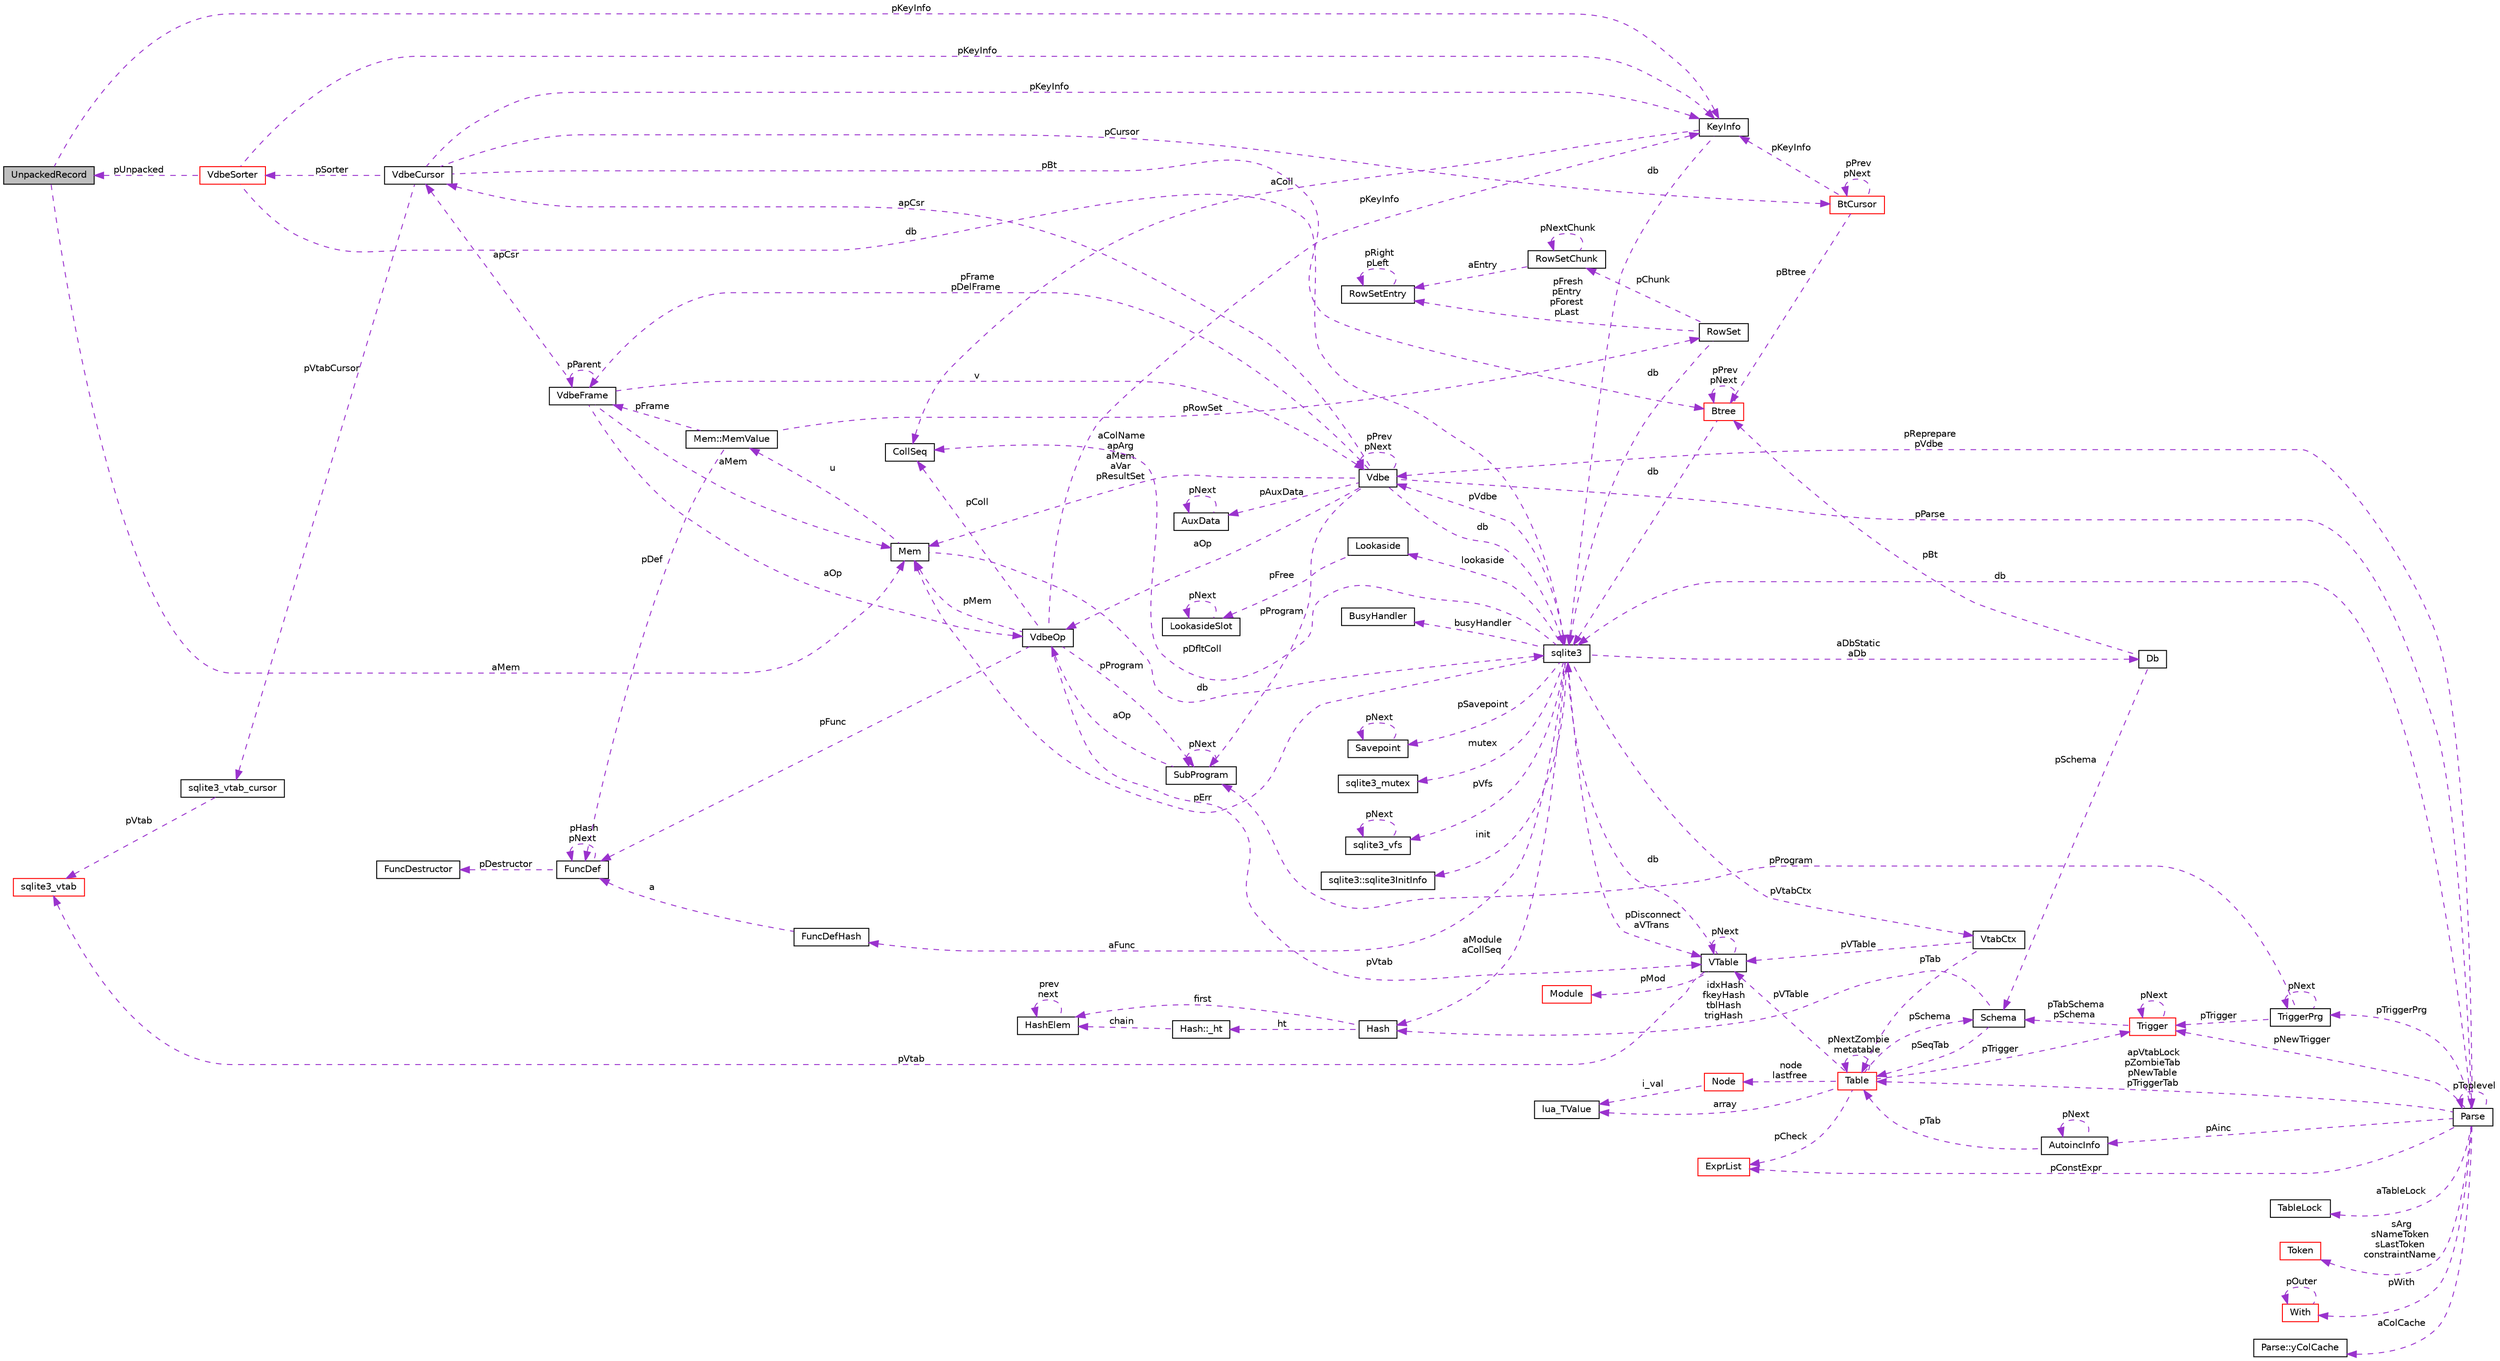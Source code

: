 digraph "UnpackedRecord"
{
  edge [fontname="Helvetica",fontsize="10",labelfontname="Helvetica",labelfontsize="10"];
  node [fontname="Helvetica",fontsize="10",shape=record];
  rankdir="LR";
  Node1 [label="UnpackedRecord",height=0.2,width=0.4,color="black", fillcolor="grey75", style="filled", fontcolor="black"];
  Node2 -> Node1 [dir="back",color="darkorchid3",fontsize="10",style="dashed",label=" aMem" ,fontname="Helvetica"];
  Node2 [label="Mem",height=0.2,width=0.4,color="black", fillcolor="white", style="filled",URL="$struct_mem.html"];
  Node3 -> Node2 [dir="back",color="darkorchid3",fontsize="10",style="dashed",label=" u" ,fontname="Helvetica"];
  Node3 [label="Mem::MemValue",height=0.2,width=0.4,color="black", fillcolor="white", style="filled",URL="$union_mem_1_1_mem_value.html"];
  Node4 -> Node3 [dir="back",color="darkorchid3",fontsize="10",style="dashed",label=" pFrame" ,fontname="Helvetica"];
  Node4 [label="VdbeFrame",height=0.2,width=0.4,color="black", fillcolor="white", style="filled",URL="$struct_vdbe_frame.html"];
  Node2 -> Node4 [dir="back",color="darkorchid3",fontsize="10",style="dashed",label=" aMem" ,fontname="Helvetica"];
  Node5 -> Node4 [dir="back",color="darkorchid3",fontsize="10",style="dashed",label=" v" ,fontname="Helvetica"];
  Node5 [label="Vdbe",height=0.2,width=0.4,color="black", fillcolor="white", style="filled",URL="$struct_vdbe.html"];
  Node5 -> Node5 [dir="back",color="darkorchid3",fontsize="10",style="dashed",label=" pPrev\npNext" ,fontname="Helvetica"];
  Node2 -> Node5 [dir="back",color="darkorchid3",fontsize="10",style="dashed",label=" aColName\napArg\naMem\naVar\npResultSet" ,fontname="Helvetica"];
  Node6 -> Node5 [dir="back",color="darkorchid3",fontsize="10",style="dashed",label=" db" ,fontname="Helvetica"];
  Node6 [label="sqlite3",height=0.2,width=0.4,color="black", fillcolor="white", style="filled",URL="$structsqlite3.html"];
  Node2 -> Node6 [dir="back",color="darkorchid3",fontsize="10",style="dashed",label=" pErr" ,fontname="Helvetica"];
  Node5 -> Node6 [dir="back",color="darkorchid3",fontsize="10",style="dashed",label=" pVdbe" ,fontname="Helvetica"];
  Node7 -> Node6 [dir="back",color="darkorchid3",fontsize="10",style="dashed",label=" pSavepoint" ,fontname="Helvetica"];
  Node7 [label="Savepoint",height=0.2,width=0.4,color="black", fillcolor="white", style="filled",URL="$struct_savepoint.html"];
  Node7 -> Node7 [dir="back",color="darkorchid3",fontsize="10",style="dashed",label=" pNext" ,fontname="Helvetica"];
  Node8 -> Node6 [dir="back",color="darkorchid3",fontsize="10",style="dashed",label=" aFunc" ,fontname="Helvetica"];
  Node8 [label="FuncDefHash",height=0.2,width=0.4,color="black", fillcolor="white", style="filled",URL="$struct_func_def_hash.html"];
  Node9 -> Node8 [dir="back",color="darkorchid3",fontsize="10",style="dashed",label=" a" ,fontname="Helvetica"];
  Node9 [label="FuncDef",height=0.2,width=0.4,color="black", fillcolor="white", style="filled",URL="$struct_func_def.html"];
  Node10 -> Node9 [dir="back",color="darkorchid3",fontsize="10",style="dashed",label=" pDestructor" ,fontname="Helvetica"];
  Node10 [label="FuncDestructor",height=0.2,width=0.4,color="black", fillcolor="white", style="filled",URL="$struct_func_destructor.html"];
  Node9 -> Node9 [dir="back",color="darkorchid3",fontsize="10",style="dashed",label=" pHash\npNext" ,fontname="Helvetica"];
  Node11 -> Node6 [dir="back",color="darkorchid3",fontsize="10",style="dashed",label=" lookaside" ,fontname="Helvetica"];
  Node11 [label="Lookaside",height=0.2,width=0.4,color="black", fillcolor="white", style="filled",URL="$struct_lookaside.html"];
  Node12 -> Node11 [dir="back",color="darkorchid3",fontsize="10",style="dashed",label=" pFree" ,fontname="Helvetica"];
  Node12 [label="LookasideSlot",height=0.2,width=0.4,color="black", fillcolor="white", style="filled",URL="$struct_lookaside_slot.html"];
  Node12 -> Node12 [dir="back",color="darkorchid3",fontsize="10",style="dashed",label=" pNext" ,fontname="Helvetica"];
  Node13 -> Node6 [dir="back",color="darkorchid3",fontsize="10",style="dashed",label=" mutex" ,fontname="Helvetica"];
  Node13 [label="sqlite3_mutex",height=0.2,width=0.4,color="black", fillcolor="white", style="filled",URL="$structsqlite3__mutex.html"];
  Node14 -> Node6 [dir="back",color="darkorchid3",fontsize="10",style="dashed",label=" pVfs" ,fontname="Helvetica"];
  Node14 [label="sqlite3_vfs",height=0.2,width=0.4,color="black", fillcolor="white", style="filled",URL="$structsqlite3__vfs.html"];
  Node14 -> Node14 [dir="back",color="darkorchid3",fontsize="10",style="dashed",label=" pNext" ,fontname="Helvetica"];
  Node15 -> Node6 [dir="back",color="darkorchid3",fontsize="10",style="dashed",label=" init" ,fontname="Helvetica"];
  Node15 [label="sqlite3::sqlite3InitInfo",height=0.2,width=0.4,color="black", fillcolor="white", style="filled",URL="$structsqlite3_1_1sqlite3_init_info.html"];
  Node16 -> Node6 [dir="back",color="darkorchid3",fontsize="10",style="dashed",label=" busyHandler" ,fontname="Helvetica"];
  Node16 [label="BusyHandler",height=0.2,width=0.4,color="black", fillcolor="white", style="filled",URL="$struct_busy_handler.html"];
  Node17 -> Node6 [dir="back",color="darkorchid3",fontsize="10",style="dashed",label=" pVtabCtx" ,fontname="Helvetica"];
  Node17 [label="VtabCtx",height=0.2,width=0.4,color="black", fillcolor="white", style="filled",URL="$struct_vtab_ctx.html"];
  Node18 -> Node17 [dir="back",color="darkorchid3",fontsize="10",style="dashed",label=" pVTable" ,fontname="Helvetica"];
  Node18 [label="VTable",height=0.2,width=0.4,color="black", fillcolor="white", style="filled",URL="$struct_v_table.html"];
  Node6 -> Node18 [dir="back",color="darkorchid3",fontsize="10",style="dashed",label=" db" ,fontname="Helvetica"];
  Node18 -> Node18 [dir="back",color="darkorchid3",fontsize="10",style="dashed",label=" pNext" ,fontname="Helvetica"];
  Node19 -> Node18 [dir="back",color="darkorchid3",fontsize="10",style="dashed",label=" pMod" ,fontname="Helvetica"];
  Node19 [label="Module",height=0.2,width=0.4,color="red", fillcolor="white", style="filled",URL="$struct_module.html"];
  Node20 -> Node18 [dir="back",color="darkorchid3",fontsize="10",style="dashed",label=" pVtab" ,fontname="Helvetica"];
  Node20 [label="sqlite3_vtab",height=0.2,width=0.4,color="red", fillcolor="white", style="filled",URL="$structsqlite3__vtab.html"];
  Node21 -> Node17 [dir="back",color="darkorchid3",fontsize="10",style="dashed",label=" pTab" ,fontname="Helvetica"];
  Node21 [label="Table",height=0.2,width=0.4,color="red", fillcolor="white", style="filled",URL="$struct_table.html"];
  Node22 -> Node21 [dir="back",color="darkorchid3",fontsize="10",style="dashed",label=" node\nlastfree" ,fontname="Helvetica"];
  Node22 [label="Node",height=0.2,width=0.4,color="red", fillcolor="white", style="filled",URL="$struct_node.html"];
  Node23 -> Node22 [dir="back",color="darkorchid3",fontsize="10",style="dashed",label=" i_val" ,fontname="Helvetica"];
  Node23 [label="lua_TValue",height=0.2,width=0.4,color="black", fillcolor="white", style="filled",URL="$structlua___t_value.html"];
  Node24 -> Node21 [dir="back",color="darkorchid3",fontsize="10",style="dashed",label=" pSchema" ,fontname="Helvetica"];
  Node24 [label="Schema",height=0.2,width=0.4,color="black", fillcolor="white", style="filled",URL="$struct_schema.html"];
  Node21 -> Node24 [dir="back",color="darkorchid3",fontsize="10",style="dashed",label=" pSeqTab" ,fontname="Helvetica"];
  Node25 -> Node24 [dir="back",color="darkorchid3",fontsize="10",style="dashed",label=" idxHash\nfkeyHash\ntblHash\ntrigHash" ,fontname="Helvetica"];
  Node25 [label="Hash",height=0.2,width=0.4,color="black", fillcolor="white", style="filled",URL="$struct_hash.html"];
  Node26 -> Node25 [dir="back",color="darkorchid3",fontsize="10",style="dashed",label=" ht" ,fontname="Helvetica"];
  Node26 [label="Hash::_ht",height=0.2,width=0.4,color="black", fillcolor="white", style="filled",URL="$struct_hash_1_1__ht.html"];
  Node27 -> Node26 [dir="back",color="darkorchid3",fontsize="10",style="dashed",label=" chain" ,fontname="Helvetica"];
  Node27 [label="HashElem",height=0.2,width=0.4,color="black", fillcolor="white", style="filled",URL="$struct_hash_elem.html"];
  Node27 -> Node27 [dir="back",color="darkorchid3",fontsize="10",style="dashed",label=" prev\nnext" ,fontname="Helvetica"];
  Node27 -> Node25 [dir="back",color="darkorchid3",fontsize="10",style="dashed",label=" first" ,fontname="Helvetica"];
  Node23 -> Node21 [dir="back",color="darkorchid3",fontsize="10",style="dashed",label=" array" ,fontname="Helvetica"];
  Node18 -> Node21 [dir="back",color="darkorchid3",fontsize="10",style="dashed",label=" pVTable" ,fontname="Helvetica"];
  Node21 -> Node21 [dir="back",color="darkorchid3",fontsize="10",style="dashed",label=" pNextZombie\nmetatable" ,fontname="Helvetica"];
  Node28 -> Node21 [dir="back",color="darkorchid3",fontsize="10",style="dashed",label=" pTrigger" ,fontname="Helvetica"];
  Node28 [label="Trigger",height=0.2,width=0.4,color="red", fillcolor="white", style="filled",URL="$struct_trigger.html"];
  Node24 -> Node28 [dir="back",color="darkorchid3",fontsize="10",style="dashed",label=" pTabSchema\npSchema" ,fontname="Helvetica"];
  Node28 -> Node28 [dir="back",color="darkorchid3",fontsize="10",style="dashed",label=" pNext" ,fontname="Helvetica"];
  Node29 -> Node21 [dir="back",color="darkorchid3",fontsize="10",style="dashed",label=" pCheck" ,fontname="Helvetica"];
  Node29 [label="ExprList",height=0.2,width=0.4,color="red", fillcolor="white", style="filled",URL="$struct_expr_list.html"];
  Node30 -> Node6 [dir="back",color="darkorchid3",fontsize="10",style="dashed",label=" pDfltColl" ,fontname="Helvetica"];
  Node30 [label="CollSeq",height=0.2,width=0.4,color="black", fillcolor="white", style="filled",URL="$struct_coll_seq.html"];
  Node18 -> Node6 [dir="back",color="darkorchid3",fontsize="10",style="dashed",label=" pDisconnect\naVTrans" ,fontname="Helvetica"];
  Node31 -> Node6 [dir="back",color="darkorchid3",fontsize="10",style="dashed",label=" aDbStatic\naDb" ,fontname="Helvetica"];
  Node31 [label="Db",height=0.2,width=0.4,color="black", fillcolor="white", style="filled",URL="$struct_db.html"];
  Node24 -> Node31 [dir="back",color="darkorchid3",fontsize="10",style="dashed",label=" pSchema" ,fontname="Helvetica"];
  Node32 -> Node31 [dir="back",color="darkorchid3",fontsize="10",style="dashed",label=" pBt" ,fontname="Helvetica"];
  Node32 [label="Btree",height=0.2,width=0.4,color="red", fillcolor="white", style="filled",URL="$struct_btree.html"];
  Node6 -> Node32 [dir="back",color="darkorchid3",fontsize="10",style="dashed",label=" db" ,fontname="Helvetica"];
  Node32 -> Node32 [dir="back",color="darkorchid3",fontsize="10",style="dashed",label=" pPrev\npNext" ,fontname="Helvetica"];
  Node25 -> Node6 [dir="back",color="darkorchid3",fontsize="10",style="dashed",label=" aModule\naCollSeq" ,fontname="Helvetica"];
  Node4 -> Node5 [dir="back",color="darkorchid3",fontsize="10",style="dashed",label=" pFrame\npDelFrame" ,fontname="Helvetica"];
  Node33 -> Node5 [dir="back",color="darkorchid3",fontsize="10",style="dashed",label=" pAuxData" ,fontname="Helvetica"];
  Node33 [label="AuxData",height=0.2,width=0.4,color="black", fillcolor="white", style="filled",URL="$struct_aux_data.html"];
  Node33 -> Node33 [dir="back",color="darkorchid3",fontsize="10",style="dashed",label=" pNext" ,fontname="Helvetica"];
  Node34 -> Node5 [dir="back",color="darkorchid3",fontsize="10",style="dashed",label=" pProgram" ,fontname="Helvetica"];
  Node34 [label="SubProgram",height=0.2,width=0.4,color="black", fillcolor="white", style="filled",URL="$struct_sub_program.html"];
  Node34 -> Node34 [dir="back",color="darkorchid3",fontsize="10",style="dashed",label=" pNext" ,fontname="Helvetica"];
  Node35 -> Node34 [dir="back",color="darkorchid3",fontsize="10",style="dashed",label=" aOp" ,fontname="Helvetica"];
  Node35 [label="VdbeOp",height=0.2,width=0.4,color="black", fillcolor="white", style="filled",URL="$struct_vdbe_op.html"];
  Node2 -> Node35 [dir="back",color="darkorchid3",fontsize="10",style="dashed",label=" pMem" ,fontname="Helvetica"];
  Node30 -> Node35 [dir="back",color="darkorchid3",fontsize="10",style="dashed",label=" pColl" ,fontname="Helvetica"];
  Node18 -> Node35 [dir="back",color="darkorchid3",fontsize="10",style="dashed",label=" pVtab" ,fontname="Helvetica"];
  Node34 -> Node35 [dir="back",color="darkorchid3",fontsize="10",style="dashed",label=" pProgram" ,fontname="Helvetica"];
  Node36 -> Node35 [dir="back",color="darkorchid3",fontsize="10",style="dashed",label=" pKeyInfo" ,fontname="Helvetica"];
  Node36 [label="KeyInfo",height=0.2,width=0.4,color="black", fillcolor="white", style="filled",URL="$struct_key_info.html"];
  Node6 -> Node36 [dir="back",color="darkorchid3",fontsize="10",style="dashed",label=" db" ,fontname="Helvetica"];
  Node30 -> Node36 [dir="back",color="darkorchid3",fontsize="10",style="dashed",label=" aColl" ,fontname="Helvetica"];
  Node9 -> Node35 [dir="back",color="darkorchid3",fontsize="10",style="dashed",label=" pFunc" ,fontname="Helvetica"];
  Node37 -> Node5 [dir="back",color="darkorchid3",fontsize="10",style="dashed",label=" apCsr" ,fontname="Helvetica"];
  Node37 [label="VdbeCursor",height=0.2,width=0.4,color="black", fillcolor="white", style="filled",URL="$struct_vdbe_cursor.html"];
  Node38 -> Node37 [dir="back",color="darkorchid3",fontsize="10",style="dashed",label=" pCursor" ,fontname="Helvetica"];
  Node38 [label="BtCursor",height=0.2,width=0.4,color="red", fillcolor="white", style="filled",URL="$struct_bt_cursor.html"];
  Node38 -> Node38 [dir="back",color="darkorchid3",fontsize="10",style="dashed",label=" pPrev\npNext" ,fontname="Helvetica"];
  Node36 -> Node38 [dir="back",color="darkorchid3",fontsize="10",style="dashed",label=" pKeyInfo" ,fontname="Helvetica"];
  Node32 -> Node38 [dir="back",color="darkorchid3",fontsize="10",style="dashed",label=" pBtree" ,fontname="Helvetica"];
  Node39 -> Node37 [dir="back",color="darkorchid3",fontsize="10",style="dashed",label=" pVtabCursor" ,fontname="Helvetica"];
  Node39 [label="sqlite3_vtab_cursor",height=0.2,width=0.4,color="black", fillcolor="white", style="filled",URL="$structsqlite3__vtab__cursor.html"];
  Node20 -> Node39 [dir="back",color="darkorchid3",fontsize="10",style="dashed",label=" pVtab" ,fontname="Helvetica"];
  Node40 -> Node37 [dir="back",color="darkorchid3",fontsize="10",style="dashed",label=" pSorter" ,fontname="Helvetica"];
  Node40 [label="VdbeSorter",height=0.2,width=0.4,color="red", fillcolor="white", style="filled",URL="$struct_vdbe_sorter.html"];
  Node6 -> Node40 [dir="back",color="darkorchid3",fontsize="10",style="dashed",label=" db" ,fontname="Helvetica"];
  Node36 -> Node40 [dir="back",color="darkorchid3",fontsize="10",style="dashed",label=" pKeyInfo" ,fontname="Helvetica"];
  Node1 -> Node40 [dir="back",color="darkorchid3",fontsize="10",style="dashed",label=" pUnpacked" ,fontname="Helvetica"];
  Node36 -> Node37 [dir="back",color="darkorchid3",fontsize="10",style="dashed",label=" pKeyInfo" ,fontname="Helvetica"];
  Node32 -> Node37 [dir="back",color="darkorchid3",fontsize="10",style="dashed",label=" pBt" ,fontname="Helvetica"];
  Node41 -> Node5 [dir="back",color="darkorchid3",fontsize="10",style="dashed",label=" pParse" ,fontname="Helvetica"];
  Node41 [label="Parse",height=0.2,width=0.4,color="black", fillcolor="white", style="filled",URL="$struct_parse.html"];
  Node5 -> Node41 [dir="back",color="darkorchid3",fontsize="10",style="dashed",label=" pReprepare\npVdbe" ,fontname="Helvetica"];
  Node6 -> Node41 [dir="back",color="darkorchid3",fontsize="10",style="dashed",label=" db" ,fontname="Helvetica"];
  Node42 -> Node41 [dir="back",color="darkorchid3",fontsize="10",style="dashed",label=" aTableLock" ,fontname="Helvetica"];
  Node42 [label="TableLock",height=0.2,width=0.4,color="black", fillcolor="white", style="filled",URL="$struct_table_lock.html"];
  Node43 -> Node41 [dir="back",color="darkorchid3",fontsize="10",style="dashed",label=" sArg\nsNameToken\nsLastToken\nconstraintName" ,fontname="Helvetica"];
  Node43 [label="Token",height=0.2,width=0.4,color="red", fillcolor="white", style="filled",URL="$struct_token.html"];
  Node44 -> Node41 [dir="back",color="darkorchid3",fontsize="10",style="dashed",label=" pWith" ,fontname="Helvetica"];
  Node44 [label="With",height=0.2,width=0.4,color="red", fillcolor="white", style="filled",URL="$struct_with.html"];
  Node44 -> Node44 [dir="back",color="darkorchid3",fontsize="10",style="dashed",label=" pOuter" ,fontname="Helvetica"];
  Node45 -> Node41 [dir="back",color="darkorchid3",fontsize="10",style="dashed",label=" aColCache" ,fontname="Helvetica"];
  Node45 [label="Parse::yColCache",height=0.2,width=0.4,color="black", fillcolor="white", style="filled",URL="$struct_parse_1_1y_col_cache.html"];
  Node21 -> Node41 [dir="back",color="darkorchid3",fontsize="10",style="dashed",label=" apVtabLock\npZombieTab\npNewTable\npTriggerTab" ,fontname="Helvetica"];
  Node28 -> Node41 [dir="back",color="darkorchid3",fontsize="10",style="dashed",label=" pNewTrigger" ,fontname="Helvetica"];
  Node46 -> Node41 [dir="back",color="darkorchid3",fontsize="10",style="dashed",label=" pTriggerPrg" ,fontname="Helvetica"];
  Node46 [label="TriggerPrg",height=0.2,width=0.4,color="black", fillcolor="white", style="filled",URL="$struct_trigger_prg.html"];
  Node34 -> Node46 [dir="back",color="darkorchid3",fontsize="10",style="dashed",label=" pProgram" ,fontname="Helvetica"];
  Node28 -> Node46 [dir="back",color="darkorchid3",fontsize="10",style="dashed",label=" pTrigger" ,fontname="Helvetica"];
  Node46 -> Node46 [dir="back",color="darkorchid3",fontsize="10",style="dashed",label=" pNext" ,fontname="Helvetica"];
  Node47 -> Node41 [dir="back",color="darkorchid3",fontsize="10",style="dashed",label=" pAinc" ,fontname="Helvetica"];
  Node47 [label="AutoincInfo",height=0.2,width=0.4,color="black", fillcolor="white", style="filled",URL="$struct_autoinc_info.html"];
  Node21 -> Node47 [dir="back",color="darkorchid3",fontsize="10",style="dashed",label=" pTab" ,fontname="Helvetica"];
  Node47 -> Node47 [dir="back",color="darkorchid3",fontsize="10",style="dashed",label=" pNext" ,fontname="Helvetica"];
  Node29 -> Node41 [dir="back",color="darkorchid3",fontsize="10",style="dashed",label=" pConstExpr" ,fontname="Helvetica"];
  Node41 -> Node41 [dir="back",color="darkorchid3",fontsize="10",style="dashed",label=" pToplevel" ,fontname="Helvetica"];
  Node35 -> Node5 [dir="back",color="darkorchid3",fontsize="10",style="dashed",label=" aOp" ,fontname="Helvetica"];
  Node4 -> Node4 [dir="back",color="darkorchid3",fontsize="10",style="dashed",label=" pParent" ,fontname="Helvetica"];
  Node37 -> Node4 [dir="back",color="darkorchid3",fontsize="10",style="dashed",label=" apCsr" ,fontname="Helvetica"];
  Node35 -> Node4 [dir="back",color="darkorchid3",fontsize="10",style="dashed",label=" aOp" ,fontname="Helvetica"];
  Node48 -> Node3 [dir="back",color="darkorchid3",fontsize="10",style="dashed",label=" pRowSet" ,fontname="Helvetica"];
  Node48 [label="RowSet",height=0.2,width=0.4,color="black", fillcolor="white", style="filled",URL="$struct_row_set.html"];
  Node6 -> Node48 [dir="back",color="darkorchid3",fontsize="10",style="dashed",label=" db" ,fontname="Helvetica"];
  Node49 -> Node48 [dir="back",color="darkorchid3",fontsize="10",style="dashed",label=" pChunk" ,fontname="Helvetica"];
  Node49 [label="RowSetChunk",height=0.2,width=0.4,color="black", fillcolor="white", style="filled",URL="$struct_row_set_chunk.html"];
  Node49 -> Node49 [dir="back",color="darkorchid3",fontsize="10",style="dashed",label=" pNextChunk" ,fontname="Helvetica"];
  Node50 -> Node49 [dir="back",color="darkorchid3",fontsize="10",style="dashed",label=" aEntry" ,fontname="Helvetica"];
  Node50 [label="RowSetEntry",height=0.2,width=0.4,color="black", fillcolor="white", style="filled",URL="$struct_row_set_entry.html"];
  Node50 -> Node50 [dir="back",color="darkorchid3",fontsize="10",style="dashed",label=" pRight\npLeft" ,fontname="Helvetica"];
  Node50 -> Node48 [dir="back",color="darkorchid3",fontsize="10",style="dashed",label=" pFresh\npEntry\npForest\npLast" ,fontname="Helvetica"];
  Node9 -> Node3 [dir="back",color="darkorchid3",fontsize="10",style="dashed",label=" pDef" ,fontname="Helvetica"];
  Node6 -> Node2 [dir="back",color="darkorchid3",fontsize="10",style="dashed",label=" db" ,fontname="Helvetica"];
  Node36 -> Node1 [dir="back",color="darkorchid3",fontsize="10",style="dashed",label=" pKeyInfo" ,fontname="Helvetica"];
}
